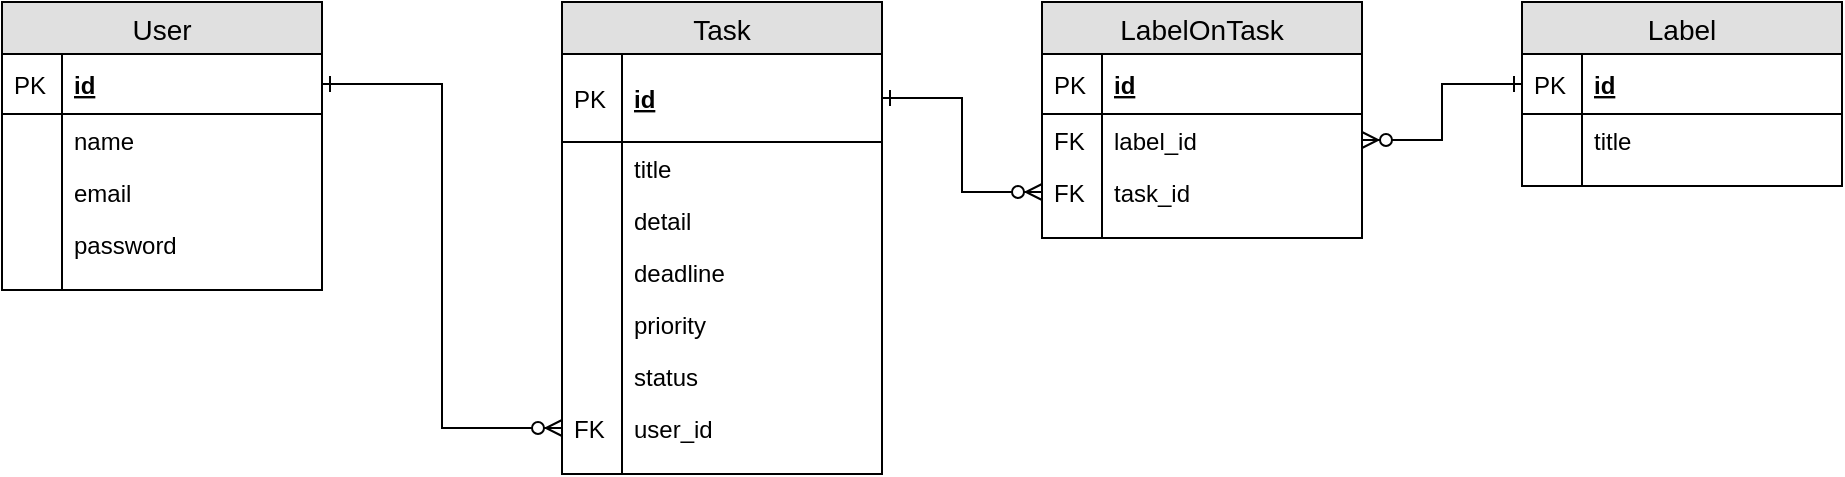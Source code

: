 <mxfile version="12.6.5" type="device"><diagram id="Nj8gCTXLQV1JdTMn_7A6" name="Page-1"><mxGraphModel dx="946" dy="680" grid="1" gridSize="10" guides="1" tooltips="1" connect="1" arrows="1" fold="1" page="1" pageScale="1" pageWidth="1169" pageHeight="1654" math="0" shadow="0"><root><mxCell id="0"/><mxCell id="1" parent="0"/><mxCell id="QrywkvN2mAE73iBg5v3Z-1" value="User" style="swimlane;fontStyle=0;childLayout=stackLayout;horizontal=1;startSize=26;fillColor=#e0e0e0;horizontalStack=0;resizeParent=1;resizeParentMax=0;resizeLast=0;collapsible=1;marginBottom=0;swimlaneFillColor=#ffffff;align=center;fontSize=14;" parent="1" vertex="1"><mxGeometry x="120" y="40" width="160" height="144" as="geometry"/></mxCell><mxCell id="QrywkvN2mAE73iBg5v3Z-2" value="id" style="shape=partialRectangle;top=0;left=0;right=0;bottom=1;align=left;verticalAlign=middle;fillColor=none;spacingLeft=34;spacingRight=4;overflow=hidden;rotatable=0;points=[[0,0.5],[1,0.5]];portConstraint=eastwest;dropTarget=0;fontStyle=5;fontSize=12;" parent="QrywkvN2mAE73iBg5v3Z-1" vertex="1"><mxGeometry y="26" width="160" height="30" as="geometry"/></mxCell><mxCell id="QrywkvN2mAE73iBg5v3Z-3" value="PK" style="shape=partialRectangle;top=0;left=0;bottom=0;fillColor=none;align=left;verticalAlign=middle;spacingLeft=4;spacingRight=4;overflow=hidden;rotatable=0;points=[];portConstraint=eastwest;part=1;fontSize=12;" parent="QrywkvN2mAE73iBg5v3Z-2" vertex="1" connectable="0"><mxGeometry width="30" height="30" as="geometry"/></mxCell><mxCell id="QrywkvN2mAE73iBg5v3Z-4" value="name" style="shape=partialRectangle;top=0;left=0;right=0;bottom=0;align=left;verticalAlign=top;fillColor=none;spacingLeft=34;spacingRight=4;overflow=hidden;rotatable=0;points=[[0,0.5],[1,0.5]];portConstraint=eastwest;dropTarget=0;fontSize=12;" parent="QrywkvN2mAE73iBg5v3Z-1" vertex="1"><mxGeometry y="56" width="160" height="26" as="geometry"/></mxCell><mxCell id="QrywkvN2mAE73iBg5v3Z-5" value="" style="shape=partialRectangle;top=0;left=0;bottom=0;fillColor=none;align=left;verticalAlign=top;spacingLeft=4;spacingRight=4;overflow=hidden;rotatable=0;points=[];portConstraint=eastwest;part=1;fontSize=12;" parent="QrywkvN2mAE73iBg5v3Z-4" vertex="1" connectable="0"><mxGeometry width="30" height="26" as="geometry"/></mxCell><mxCell id="kF0zFPe2dqqw9ToIWf7y-1" value="email" style="shape=partialRectangle;top=0;left=0;right=0;bottom=0;align=left;verticalAlign=top;fillColor=none;spacingLeft=34;spacingRight=4;overflow=hidden;rotatable=0;points=[[0,0.5],[1,0.5]];portConstraint=eastwest;dropTarget=0;fontSize=12;" parent="QrywkvN2mAE73iBg5v3Z-1" vertex="1"><mxGeometry y="82" width="160" height="26" as="geometry"/></mxCell><mxCell id="kF0zFPe2dqqw9ToIWf7y-2" value="" style="shape=partialRectangle;top=0;left=0;bottom=0;fillColor=none;align=left;verticalAlign=top;spacingLeft=4;spacingRight=4;overflow=hidden;rotatable=0;points=[];portConstraint=eastwest;part=1;fontSize=12;" parent="kF0zFPe2dqqw9ToIWf7y-1" vertex="1" connectable="0"><mxGeometry width="30" height="26" as="geometry"/></mxCell><mxCell id="kF0zFPe2dqqw9ToIWf7y-3" value="password" style="shape=partialRectangle;top=0;left=0;right=0;bottom=0;align=left;verticalAlign=top;fillColor=none;spacingLeft=34;spacingRight=4;overflow=hidden;rotatable=0;points=[[0,0.5],[1,0.5]];portConstraint=eastwest;dropTarget=0;fontSize=12;" parent="QrywkvN2mAE73iBg5v3Z-1" vertex="1"><mxGeometry y="108" width="160" height="26" as="geometry"/></mxCell><mxCell id="kF0zFPe2dqqw9ToIWf7y-4" value="" style="shape=partialRectangle;top=0;left=0;bottom=0;fillColor=none;align=left;verticalAlign=top;spacingLeft=4;spacingRight=4;overflow=hidden;rotatable=0;points=[];portConstraint=eastwest;part=1;fontSize=12;" parent="kF0zFPe2dqqw9ToIWf7y-3" vertex="1" connectable="0"><mxGeometry width="30" height="26" as="geometry"/></mxCell><mxCell id="QrywkvN2mAE73iBg5v3Z-10" value="" style="shape=partialRectangle;top=0;left=0;right=0;bottom=0;align=left;verticalAlign=top;fillColor=none;spacingLeft=34;spacingRight=4;overflow=hidden;rotatable=0;points=[[0,0.5],[1,0.5]];portConstraint=eastwest;dropTarget=0;fontSize=12;" parent="QrywkvN2mAE73iBg5v3Z-1" vertex="1"><mxGeometry y="134" width="160" height="10" as="geometry"/></mxCell><mxCell id="QrywkvN2mAE73iBg5v3Z-11" value="" style="shape=partialRectangle;top=0;left=0;bottom=0;fillColor=none;align=left;verticalAlign=top;spacingLeft=4;spacingRight=4;overflow=hidden;rotatable=0;points=[];portConstraint=eastwest;part=1;fontSize=12;" parent="QrywkvN2mAE73iBg5v3Z-10" vertex="1" connectable="0"><mxGeometry width="30" height="10" as="geometry"/></mxCell><mxCell id="QrywkvN2mAE73iBg5v3Z-12" value="Task" style="swimlane;fontStyle=0;childLayout=stackLayout;horizontal=1;startSize=26;fillColor=#e0e0e0;horizontalStack=0;resizeParent=1;resizeParentMax=0;resizeLast=0;collapsible=1;marginBottom=0;swimlaneFillColor=#ffffff;align=center;fontSize=14;" parent="1" vertex="1"><mxGeometry x="400" y="40" width="160" height="236" as="geometry"/></mxCell><mxCell id="QrywkvN2mAE73iBg5v3Z-13" value="id" style="shape=partialRectangle;top=0;left=0;right=0;bottom=1;align=left;verticalAlign=middle;fillColor=none;spacingLeft=34;spacingRight=4;overflow=hidden;rotatable=0;points=[[0,0.5],[1,0.5]];portConstraint=eastwest;dropTarget=0;fontStyle=5;fontSize=12;" parent="QrywkvN2mAE73iBg5v3Z-12" vertex="1"><mxGeometry y="26" width="160" height="44" as="geometry"/></mxCell><mxCell id="QrywkvN2mAE73iBg5v3Z-14" value="PK" style="shape=partialRectangle;top=0;left=0;bottom=0;fillColor=none;align=left;verticalAlign=middle;spacingLeft=4;spacingRight=4;overflow=hidden;rotatable=0;points=[];portConstraint=eastwest;part=1;fontSize=12;" parent="QrywkvN2mAE73iBg5v3Z-13" vertex="1" connectable="0"><mxGeometry width="30" height="44" as="geometry"/></mxCell><mxCell id="QrywkvN2mAE73iBg5v3Z-15" value="title" style="shape=partialRectangle;top=0;left=0;right=0;bottom=0;align=left;verticalAlign=top;fillColor=none;spacingLeft=34;spacingRight=4;overflow=hidden;rotatable=0;points=[[0,0.5],[1,0.5]];portConstraint=eastwest;dropTarget=0;fontSize=12;" parent="QrywkvN2mAE73iBg5v3Z-12" vertex="1"><mxGeometry y="70" width="160" height="26" as="geometry"/></mxCell><mxCell id="QrywkvN2mAE73iBg5v3Z-16" value="" style="shape=partialRectangle;top=0;left=0;bottom=0;fillColor=none;align=left;verticalAlign=top;spacingLeft=4;spacingRight=4;overflow=hidden;rotatable=0;points=[];portConstraint=eastwest;part=1;fontSize=12;" parent="QrywkvN2mAE73iBg5v3Z-15" vertex="1" connectable="0"><mxGeometry width="30" height="26" as="geometry"/></mxCell><mxCell id="QrywkvN2mAE73iBg5v3Z-17" value="detail" style="shape=partialRectangle;top=0;left=0;right=0;bottom=0;align=left;verticalAlign=top;fillColor=none;spacingLeft=34;spacingRight=4;overflow=hidden;rotatable=0;points=[[0,0.5],[1,0.5]];portConstraint=eastwest;dropTarget=0;fontSize=12;" parent="QrywkvN2mAE73iBg5v3Z-12" vertex="1"><mxGeometry y="96" width="160" height="26" as="geometry"/></mxCell><mxCell id="QrywkvN2mAE73iBg5v3Z-18" value="" style="shape=partialRectangle;top=0;left=0;bottom=0;fillColor=none;align=left;verticalAlign=top;spacingLeft=4;spacingRight=4;overflow=hidden;rotatable=0;points=[];portConstraint=eastwest;part=1;fontSize=12;" parent="QrywkvN2mAE73iBg5v3Z-17" vertex="1" connectable="0"><mxGeometry width="30" height="26" as="geometry"/></mxCell><mxCell id="QrywkvN2mAE73iBg5v3Z-19" value="deadline" style="shape=partialRectangle;top=0;left=0;right=0;bottom=0;align=left;verticalAlign=top;fillColor=none;spacingLeft=34;spacingRight=4;overflow=hidden;rotatable=0;points=[[0,0.5],[1,0.5]];portConstraint=eastwest;dropTarget=0;fontSize=12;" parent="QrywkvN2mAE73iBg5v3Z-12" vertex="1"><mxGeometry y="122" width="160" height="26" as="geometry"/></mxCell><mxCell id="QrywkvN2mAE73iBg5v3Z-20" value="" style="shape=partialRectangle;top=0;left=0;bottom=0;fillColor=none;align=left;verticalAlign=top;spacingLeft=4;spacingRight=4;overflow=hidden;rotatable=0;points=[];portConstraint=eastwest;part=1;fontSize=12;" parent="QrywkvN2mAE73iBg5v3Z-19" vertex="1" connectable="0"><mxGeometry width="30" height="26" as="geometry"/></mxCell><mxCell id="QrywkvN2mAE73iBg5v3Z-23" value="priority" style="shape=partialRectangle;top=0;left=0;right=0;bottom=0;align=left;verticalAlign=top;fillColor=none;spacingLeft=34;spacingRight=4;overflow=hidden;rotatable=0;points=[[0,0.5],[1,0.5]];portConstraint=eastwest;dropTarget=0;fontSize=12;" parent="QrywkvN2mAE73iBg5v3Z-12" vertex="1"><mxGeometry y="148" width="160" height="26" as="geometry"/></mxCell><mxCell id="QrywkvN2mAE73iBg5v3Z-24" value="" style="shape=partialRectangle;top=0;left=0;bottom=0;fillColor=none;align=left;verticalAlign=top;spacingLeft=4;spacingRight=4;overflow=hidden;rotatable=0;points=[];portConstraint=eastwest;part=1;fontSize=12;" parent="QrywkvN2mAE73iBg5v3Z-23" vertex="1" connectable="0"><mxGeometry width="30" height="26" as="geometry"/></mxCell><mxCell id="QrywkvN2mAE73iBg5v3Z-25" value="status" style="shape=partialRectangle;top=0;left=0;right=0;bottom=0;align=left;verticalAlign=top;fillColor=none;spacingLeft=34;spacingRight=4;overflow=hidden;rotatable=0;points=[[0,0.5],[1,0.5]];portConstraint=eastwest;dropTarget=0;fontSize=12;" parent="QrywkvN2mAE73iBg5v3Z-12" vertex="1"><mxGeometry y="174" width="160" height="26" as="geometry"/></mxCell><mxCell id="QrywkvN2mAE73iBg5v3Z-26" value="" style="shape=partialRectangle;top=0;left=0;bottom=0;fillColor=none;align=left;verticalAlign=top;spacingLeft=4;spacingRight=4;overflow=hidden;rotatable=0;points=[];portConstraint=eastwest;part=1;fontSize=12;" parent="QrywkvN2mAE73iBg5v3Z-25" vertex="1" connectable="0"><mxGeometry width="30" height="26" as="geometry"/></mxCell><mxCell id="QrywkvN2mAE73iBg5v3Z-27" value="user_id" style="shape=partialRectangle;top=0;left=0;right=0;bottom=0;align=left;verticalAlign=top;fillColor=none;spacingLeft=34;spacingRight=4;overflow=hidden;rotatable=0;points=[[0,0.5],[1,0.5]];portConstraint=eastwest;dropTarget=0;fontSize=12;" parent="QrywkvN2mAE73iBg5v3Z-12" vertex="1"><mxGeometry y="200" width="160" height="26" as="geometry"/></mxCell><mxCell id="QrywkvN2mAE73iBg5v3Z-28" value="FK" style="shape=partialRectangle;top=0;left=0;bottom=0;fillColor=none;align=left;verticalAlign=top;spacingLeft=4;spacingRight=4;overflow=hidden;rotatable=0;points=[];portConstraint=eastwest;part=1;fontSize=12;" parent="QrywkvN2mAE73iBg5v3Z-27" vertex="1" connectable="0"><mxGeometry width="30" height="26" as="geometry"/></mxCell><mxCell id="QrywkvN2mAE73iBg5v3Z-21" value="" style="shape=partialRectangle;top=0;left=0;right=0;bottom=0;align=left;verticalAlign=top;fillColor=none;spacingLeft=34;spacingRight=4;overflow=hidden;rotatable=0;points=[[0,0.5],[1,0.5]];portConstraint=eastwest;dropTarget=0;fontSize=12;" parent="QrywkvN2mAE73iBg5v3Z-12" vertex="1"><mxGeometry y="226" width="160" height="10" as="geometry"/></mxCell><mxCell id="QrywkvN2mAE73iBg5v3Z-22" value="" style="shape=partialRectangle;top=0;left=0;bottom=0;fillColor=none;align=left;verticalAlign=top;spacingLeft=4;spacingRight=4;overflow=hidden;rotatable=0;points=[];portConstraint=eastwest;part=1;fontSize=12;" parent="QrywkvN2mAE73iBg5v3Z-21" vertex="1" connectable="0"><mxGeometry width="30" height="10" as="geometry"/></mxCell><mxCell id="QrywkvN2mAE73iBg5v3Z-29" value="Label" style="swimlane;fontStyle=0;childLayout=stackLayout;horizontal=1;startSize=26;fillColor=#e0e0e0;horizontalStack=0;resizeParent=1;resizeParentMax=0;resizeLast=0;collapsible=1;marginBottom=0;swimlaneFillColor=#ffffff;align=center;fontSize=14;" parent="1" vertex="1"><mxGeometry x="880" y="40" width="160" height="92" as="geometry"/></mxCell><mxCell id="QrywkvN2mAE73iBg5v3Z-30" value="id" style="shape=partialRectangle;top=0;left=0;right=0;bottom=1;align=left;verticalAlign=middle;fillColor=none;spacingLeft=34;spacingRight=4;overflow=hidden;rotatable=0;points=[[0,0.5],[1,0.5]];portConstraint=eastwest;dropTarget=0;fontStyle=5;fontSize=12;" parent="QrywkvN2mAE73iBg5v3Z-29" vertex="1"><mxGeometry y="26" width="160" height="30" as="geometry"/></mxCell><mxCell id="QrywkvN2mAE73iBg5v3Z-31" value="PK" style="shape=partialRectangle;top=0;left=0;bottom=0;fillColor=none;align=left;verticalAlign=middle;spacingLeft=4;spacingRight=4;overflow=hidden;rotatable=0;points=[];portConstraint=eastwest;part=1;fontSize=12;" parent="QrywkvN2mAE73iBg5v3Z-30" vertex="1" connectable="0"><mxGeometry width="30" height="30" as="geometry"/></mxCell><mxCell id="QrywkvN2mAE73iBg5v3Z-32" value="title" style="shape=partialRectangle;top=0;left=0;right=0;bottom=0;align=left;verticalAlign=top;fillColor=none;spacingLeft=34;spacingRight=4;overflow=hidden;rotatable=0;points=[[0,0.5],[1,0.5]];portConstraint=eastwest;dropTarget=0;fontSize=12;" parent="QrywkvN2mAE73iBg5v3Z-29" vertex="1"><mxGeometry y="56" width="160" height="26" as="geometry"/></mxCell><mxCell id="QrywkvN2mAE73iBg5v3Z-33" value="" style="shape=partialRectangle;top=0;left=0;bottom=0;fillColor=none;align=left;verticalAlign=top;spacingLeft=4;spacingRight=4;overflow=hidden;rotatable=0;points=[];portConstraint=eastwest;part=1;fontSize=12;" parent="QrywkvN2mAE73iBg5v3Z-32" vertex="1" connectable="0"><mxGeometry width="30" height="26" as="geometry"/></mxCell><mxCell id="QrywkvN2mAE73iBg5v3Z-38" value="" style="shape=partialRectangle;top=0;left=0;right=0;bottom=0;align=left;verticalAlign=top;fillColor=none;spacingLeft=34;spacingRight=4;overflow=hidden;rotatable=0;points=[[0,0.5],[1,0.5]];portConstraint=eastwest;dropTarget=0;fontSize=12;" parent="QrywkvN2mAE73iBg5v3Z-29" vertex="1"><mxGeometry y="82" width="160" height="10" as="geometry"/></mxCell><mxCell id="QrywkvN2mAE73iBg5v3Z-39" value="" style="shape=partialRectangle;top=0;left=0;bottom=0;fillColor=none;align=left;verticalAlign=top;spacingLeft=4;spacingRight=4;overflow=hidden;rotatable=0;points=[];portConstraint=eastwest;part=1;fontSize=12;" parent="QrywkvN2mAE73iBg5v3Z-38" vertex="1" connectable="0"><mxGeometry width="30" height="10" as="geometry"/></mxCell><mxCell id="QrywkvN2mAE73iBg5v3Z-40" style="edgeStyle=orthogonalEdgeStyle;rounded=0;orthogonalLoop=1;jettySize=auto;html=1;entryX=0;entryY=0.5;entryDx=0;entryDy=0;startArrow=ERone;startFill=0;endArrow=ERzeroToMany;endFill=1;" parent="1" source="QrywkvN2mAE73iBg5v3Z-2" target="QrywkvN2mAE73iBg5v3Z-27" edge="1"><mxGeometry relative="1" as="geometry"/></mxCell><mxCell id="op2hTwJhE4sXY7_oFVF1-1" value="LabelOnTask" style="swimlane;fontStyle=0;childLayout=stackLayout;horizontal=1;startSize=26;fillColor=#e0e0e0;horizontalStack=0;resizeParent=1;resizeParentMax=0;resizeLast=0;collapsible=1;marginBottom=0;swimlaneFillColor=#ffffff;align=center;fontSize=14;" vertex="1" parent="1"><mxGeometry x="640" y="40" width="160" height="118" as="geometry"/></mxCell><mxCell id="op2hTwJhE4sXY7_oFVF1-2" value="id" style="shape=partialRectangle;top=0;left=0;right=0;bottom=1;align=left;verticalAlign=middle;fillColor=none;spacingLeft=34;spacingRight=4;overflow=hidden;rotatable=0;points=[[0,0.5],[1,0.5]];portConstraint=eastwest;dropTarget=0;fontStyle=5;fontSize=12;" vertex="1" parent="op2hTwJhE4sXY7_oFVF1-1"><mxGeometry y="26" width="160" height="30" as="geometry"/></mxCell><mxCell id="op2hTwJhE4sXY7_oFVF1-3" value="PK" style="shape=partialRectangle;top=0;left=0;bottom=0;fillColor=none;align=left;verticalAlign=middle;spacingLeft=4;spacingRight=4;overflow=hidden;rotatable=0;points=[];portConstraint=eastwest;part=1;fontSize=12;" vertex="1" connectable="0" parent="op2hTwJhE4sXY7_oFVF1-2"><mxGeometry width="30" height="30" as="geometry"/></mxCell><mxCell id="op2hTwJhE4sXY7_oFVF1-4" value="label_id" style="shape=partialRectangle;top=0;left=0;right=0;bottom=0;align=left;verticalAlign=top;fillColor=none;spacingLeft=34;spacingRight=4;overflow=hidden;rotatable=0;points=[[0,0.5],[1,0.5]];portConstraint=eastwest;dropTarget=0;fontSize=12;" vertex="1" parent="op2hTwJhE4sXY7_oFVF1-1"><mxGeometry y="56" width="160" height="26" as="geometry"/></mxCell><mxCell id="op2hTwJhE4sXY7_oFVF1-5" value="FK" style="shape=partialRectangle;top=0;left=0;bottom=0;fillColor=none;align=left;verticalAlign=top;spacingLeft=4;spacingRight=4;overflow=hidden;rotatable=0;points=[];portConstraint=eastwest;part=1;fontSize=12;" vertex="1" connectable="0" parent="op2hTwJhE4sXY7_oFVF1-4"><mxGeometry width="30" height="26" as="geometry"/></mxCell><mxCell id="op2hTwJhE4sXY7_oFVF1-6" value="task_id" style="shape=partialRectangle;top=0;left=0;right=0;bottom=0;align=left;verticalAlign=top;fillColor=none;spacingLeft=34;spacingRight=4;overflow=hidden;rotatable=0;points=[[0,0.5],[1,0.5]];portConstraint=eastwest;dropTarget=0;fontSize=12;" vertex="1" parent="op2hTwJhE4sXY7_oFVF1-1"><mxGeometry y="82" width="160" height="26" as="geometry"/></mxCell><mxCell id="op2hTwJhE4sXY7_oFVF1-7" value="FK" style="shape=partialRectangle;top=0;left=0;bottom=0;fillColor=none;align=left;verticalAlign=top;spacingLeft=4;spacingRight=4;overflow=hidden;rotatable=0;points=[];portConstraint=eastwest;part=1;fontSize=12;" vertex="1" connectable="0" parent="op2hTwJhE4sXY7_oFVF1-6"><mxGeometry width="30" height="26" as="geometry"/></mxCell><mxCell id="op2hTwJhE4sXY7_oFVF1-10" value="" style="shape=partialRectangle;top=0;left=0;right=0;bottom=0;align=left;verticalAlign=top;fillColor=none;spacingLeft=34;spacingRight=4;overflow=hidden;rotatable=0;points=[[0,0.5],[1,0.5]];portConstraint=eastwest;dropTarget=0;fontSize=12;" vertex="1" parent="op2hTwJhE4sXY7_oFVF1-1"><mxGeometry y="108" width="160" height="10" as="geometry"/></mxCell><mxCell id="op2hTwJhE4sXY7_oFVF1-11" value="" style="shape=partialRectangle;top=0;left=0;bottom=0;fillColor=none;align=left;verticalAlign=top;spacingLeft=4;spacingRight=4;overflow=hidden;rotatable=0;points=[];portConstraint=eastwest;part=1;fontSize=12;" vertex="1" connectable="0" parent="op2hTwJhE4sXY7_oFVF1-10"><mxGeometry width="30" height="10" as="geometry"/></mxCell><mxCell id="op2hTwJhE4sXY7_oFVF1-12" style="edgeStyle=orthogonalEdgeStyle;rounded=0;orthogonalLoop=1;jettySize=auto;html=1;entryX=0;entryY=0.5;entryDx=0;entryDy=0;startArrow=ERone;startFill=0;endArrow=ERzeroToMany;endFill=1;" edge="1" parent="1" source="QrywkvN2mAE73iBg5v3Z-13" target="op2hTwJhE4sXY7_oFVF1-6"><mxGeometry relative="1" as="geometry"><mxPoint x="660" y="295" as="targetPoint"/></mxGeometry></mxCell><mxCell id="op2hTwJhE4sXY7_oFVF1-13" style="edgeStyle=orthogonalEdgeStyle;rounded=0;orthogonalLoop=1;jettySize=auto;html=1;entryX=1;entryY=0.5;entryDx=0;entryDy=0;startArrow=ERone;startFill=0;endArrow=ERzeroToMany;endFill=1;" edge="1" parent="1" source="QrywkvN2mAE73iBg5v3Z-30" target="op2hTwJhE4sXY7_oFVF1-4"><mxGeometry relative="1" as="geometry"/></mxCell></root></mxGraphModel></diagram></mxfile>